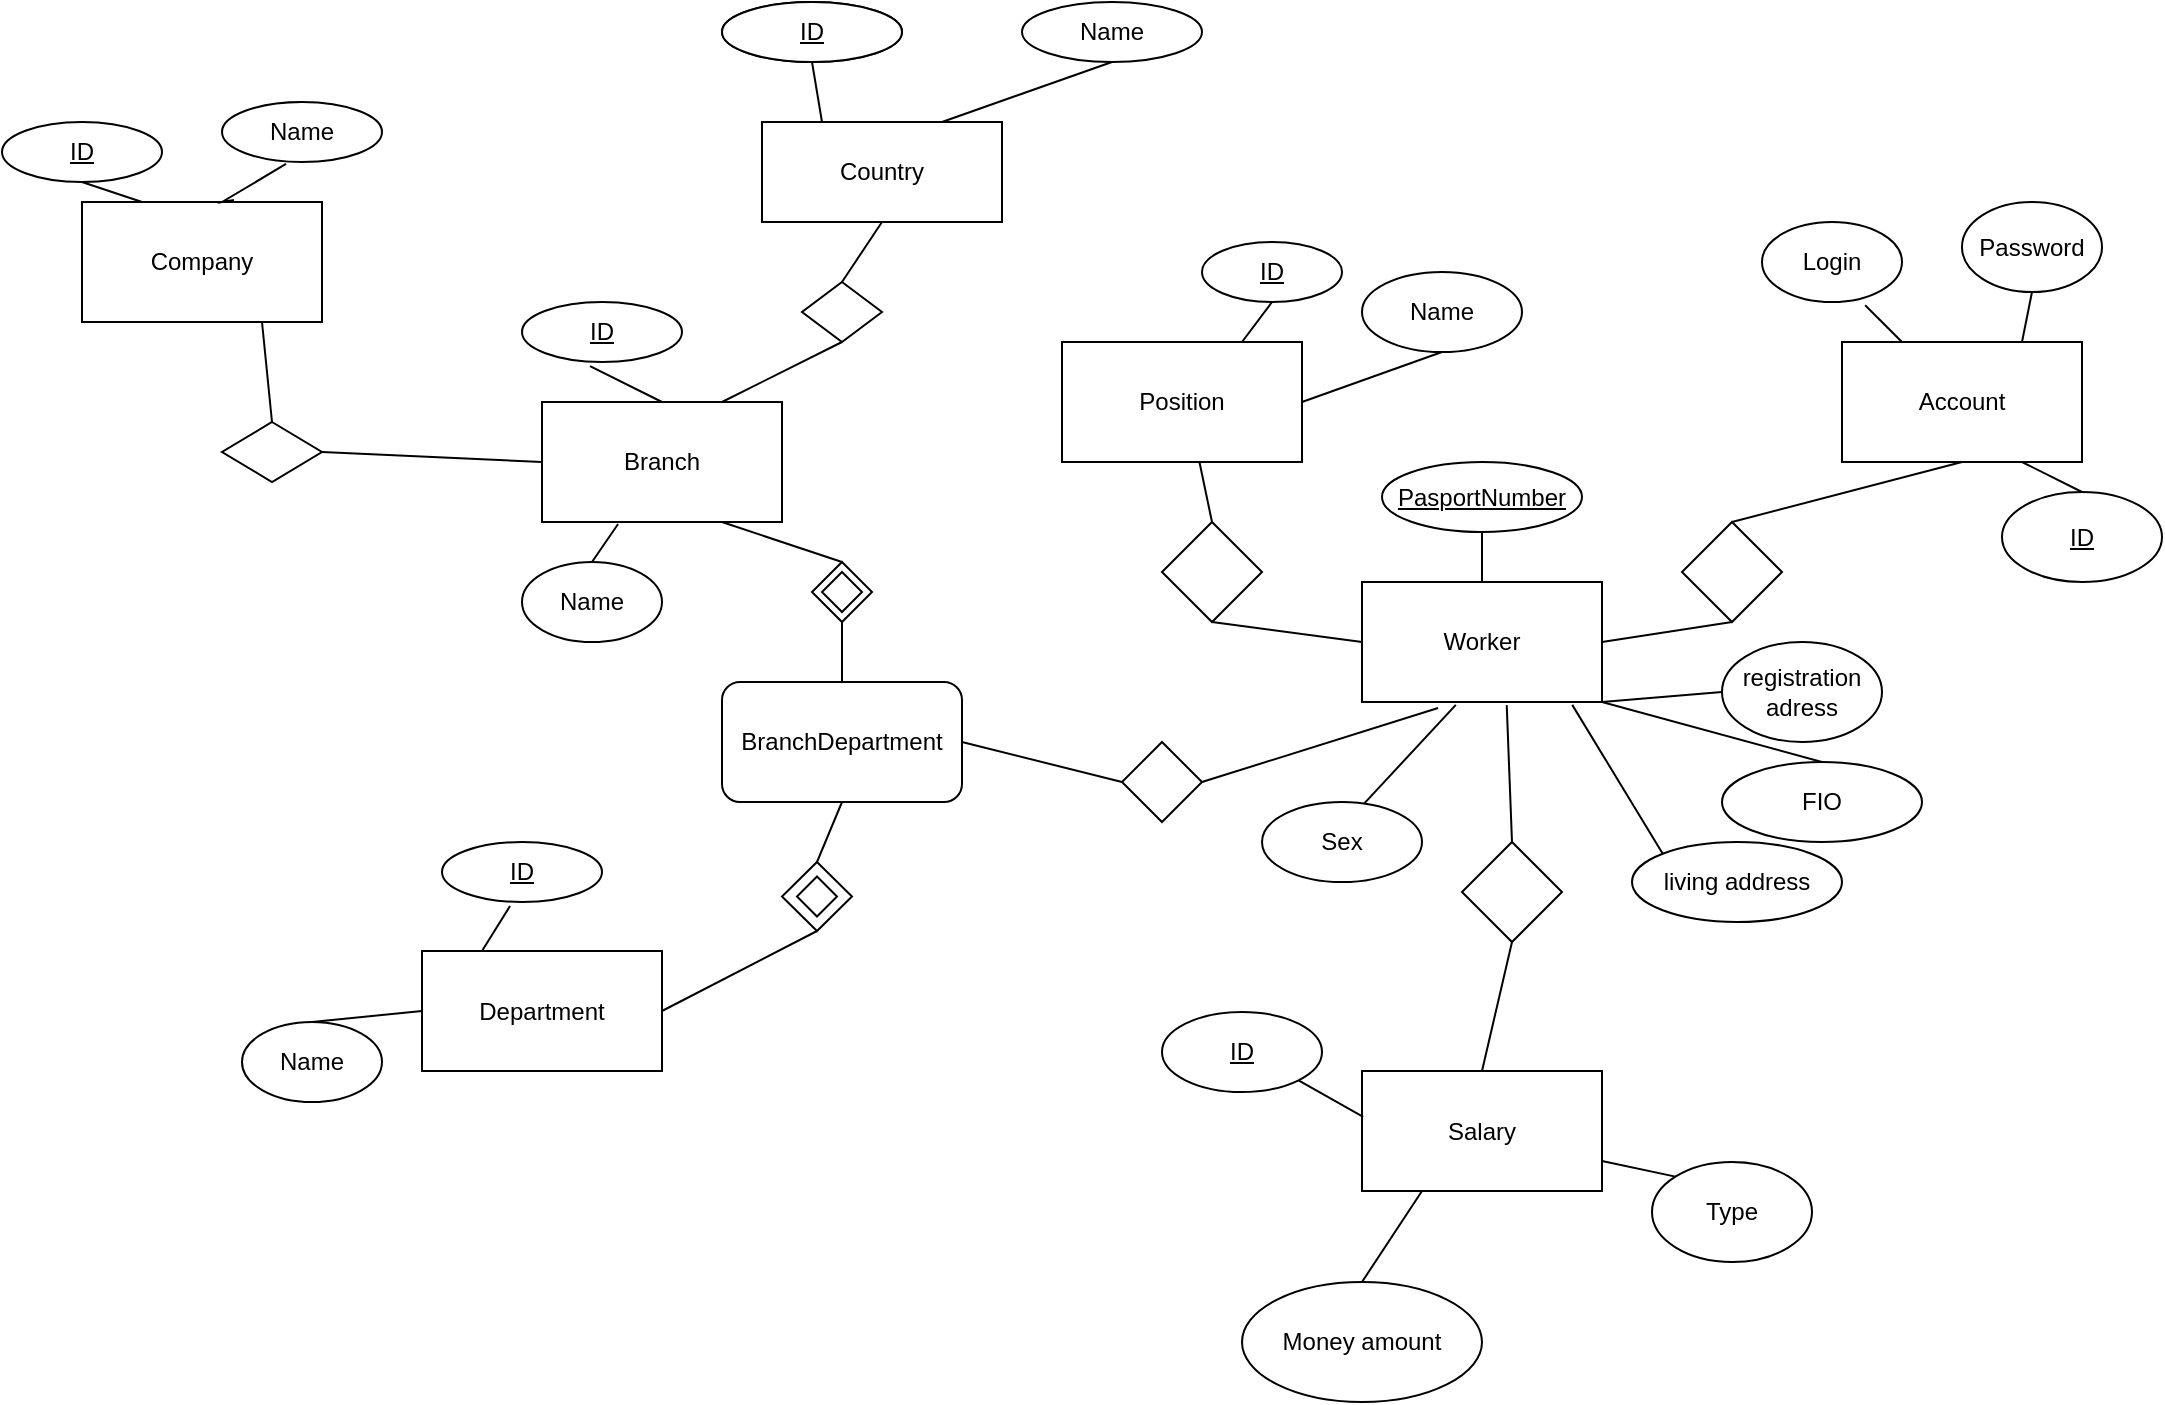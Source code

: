 <mxfile version="16.6.2" type="github"><diagram id="IbFsVaH_VBfuQcYu_lxq" name="Page-1"><mxGraphModel dx="1507" dy="899" grid="1" gridSize="10" guides="1" tooltips="1" connect="1" arrows="1" fold="1" page="1" pageScale="1" pageWidth="827" pageHeight="1169" math="0" shadow="0"><root><mxCell id="0"/><mxCell id="1" parent="0"/><mxCell id="7ZV2Q5uzjeYiiLcvQFBw-1" value="Company" style="rounded=0;whiteSpace=wrap;html=1;" vertex="1" parent="1"><mxGeometry x="110" y="180" width="120" height="60" as="geometry"/></mxCell><mxCell id="7ZV2Q5uzjeYiiLcvQFBw-2" value="&lt;u&gt;ID&lt;/u&gt;" style="ellipse;whiteSpace=wrap;html=1;" vertex="1" parent="1"><mxGeometry x="70" y="140" width="80" height="30" as="geometry"/></mxCell><mxCell id="7ZV2Q5uzjeYiiLcvQFBw-3" value="Name" style="ellipse;whiteSpace=wrap;html=1;" vertex="1" parent="1"><mxGeometry x="180" y="130" width="80" height="30" as="geometry"/></mxCell><mxCell id="7ZV2Q5uzjeYiiLcvQFBw-4" value="" style="endArrow=none;html=1;rounded=0;entryX=0.4;entryY=1.033;entryDx=0;entryDy=0;entryPerimeter=0;exitX=0.633;exitY=-0.017;exitDx=0;exitDy=0;exitPerimeter=0;" edge="1" parent="1" source="7ZV2Q5uzjeYiiLcvQFBw-1" target="7ZV2Q5uzjeYiiLcvQFBw-3"><mxGeometry width="50" height="50" relative="1" as="geometry"><mxPoint x="160" y="200" as="sourcePoint"/><mxPoint x="210" y="150" as="targetPoint"/><Array as="points"><mxPoint x="180" y="180"/></Array></mxGeometry></mxCell><mxCell id="7ZV2Q5uzjeYiiLcvQFBw-5" value="" style="endArrow=none;html=1;rounded=0;entryX=0.5;entryY=1;entryDx=0;entryDy=0;exitX=0.25;exitY=0;exitDx=0;exitDy=0;" edge="1" parent="1" source="7ZV2Q5uzjeYiiLcvQFBw-1" target="7ZV2Q5uzjeYiiLcvQFBw-2"><mxGeometry width="50" height="50" relative="1" as="geometry"><mxPoint x="40" y="230" as="sourcePoint"/><mxPoint x="90" y="180" as="targetPoint"/></mxGeometry></mxCell><mxCell id="7ZV2Q5uzjeYiiLcvQFBw-6" value="Branch" style="rounded=0;whiteSpace=wrap;html=1;strokeColor=default;" vertex="1" parent="1"><mxGeometry x="340" y="280" width="120" height="60" as="geometry"/></mxCell><mxCell id="7ZV2Q5uzjeYiiLcvQFBw-7" value="&lt;u&gt;ID&lt;/u&gt;" style="ellipse;whiteSpace=wrap;html=1;" vertex="1" parent="1"><mxGeometry x="330" y="230" width="80" height="30" as="geometry"/></mxCell><mxCell id="7ZV2Q5uzjeYiiLcvQFBw-8" value="" style="endArrow=none;html=1;rounded=0;entryX=0.425;entryY=1.067;entryDx=0;entryDy=0;entryPerimeter=0;exitX=0.5;exitY=0;exitDx=0;exitDy=0;" edge="1" parent="1" source="7ZV2Q5uzjeYiiLcvQFBw-6" target="7ZV2Q5uzjeYiiLcvQFBw-7"><mxGeometry width="50" height="50" relative="1" as="geometry"><mxPoint x="190" y="390" as="sourcePoint"/><mxPoint x="240" y="340" as="targetPoint"/></mxGeometry></mxCell><mxCell id="7ZV2Q5uzjeYiiLcvQFBw-9" value="" style="rhombus;whiteSpace=wrap;html=1;" vertex="1" parent="1"><mxGeometry x="180" y="290" width="50" height="30" as="geometry"/></mxCell><mxCell id="7ZV2Q5uzjeYiiLcvQFBw-10" value="" style="endArrow=none;html=1;rounded=0;entryX=0.75;entryY=1;entryDx=0;entryDy=0;exitX=0.5;exitY=0;exitDx=0;exitDy=0;" edge="1" parent="1" source="7ZV2Q5uzjeYiiLcvQFBw-9" target="7ZV2Q5uzjeYiiLcvQFBw-1"><mxGeometry width="50" height="50" relative="1" as="geometry"><mxPoint x="110" y="330" as="sourcePoint"/><mxPoint x="160" y="280" as="targetPoint"/></mxGeometry></mxCell><mxCell id="7ZV2Q5uzjeYiiLcvQFBw-11" value="" style="endArrow=none;html=1;rounded=0;exitX=1;exitY=0.5;exitDx=0;exitDy=0;entryX=0;entryY=0.5;entryDx=0;entryDy=0;" edge="1" parent="1" source="7ZV2Q5uzjeYiiLcvQFBw-9" target="7ZV2Q5uzjeYiiLcvQFBw-6"><mxGeometry width="50" height="50" relative="1" as="geometry"><mxPoint x="300" y="450" as="sourcePoint"/><mxPoint x="350" y="400" as="targetPoint"/></mxGeometry></mxCell><mxCell id="7ZV2Q5uzjeYiiLcvQFBw-12" value="Name" style="ellipse;whiteSpace=wrap;html=1;" vertex="1" parent="1"><mxGeometry x="330" y="360" width="70" height="40" as="geometry"/></mxCell><mxCell id="7ZV2Q5uzjeYiiLcvQFBw-13" value="" style="endArrow=none;html=1;rounded=0;entryX=0.317;entryY=1.017;entryDx=0;entryDy=0;entryPerimeter=0;exitX=0.5;exitY=0;exitDx=0;exitDy=0;" edge="1" parent="1" source="7ZV2Q5uzjeYiiLcvQFBw-12" target="7ZV2Q5uzjeYiiLcvQFBw-6"><mxGeometry width="50" height="50" relative="1" as="geometry"><mxPoint x="240" y="470" as="sourcePoint"/><mxPoint x="290" y="420" as="targetPoint"/></mxGeometry></mxCell><mxCell id="7ZV2Q5uzjeYiiLcvQFBw-14" value="Country" style="rounded=0;whiteSpace=wrap;html=1;" vertex="1" parent="1"><mxGeometry x="450" y="140" width="120" height="50" as="geometry"/></mxCell><mxCell id="7ZV2Q5uzjeYiiLcvQFBw-15" value="&lt;u&gt;ID&lt;/u&gt;" style="ellipse;whiteSpace=wrap;html=1;" vertex="1" parent="1"><mxGeometry x="430" y="80" width="90" height="30" as="geometry"/></mxCell><mxCell id="7ZV2Q5uzjeYiiLcvQFBw-16" value="" style="endArrow=none;html=1;rounded=0;entryX=0.5;entryY=1;entryDx=0;entryDy=0;exitX=0.25;exitY=0;exitDx=0;exitDy=0;" edge="1" parent="1" source="7ZV2Q5uzjeYiiLcvQFBw-14" target="7ZV2Q5uzjeYiiLcvQFBw-15"><mxGeometry width="50" height="50" relative="1" as="geometry"><mxPoint x="580" y="310" as="sourcePoint"/><mxPoint x="630" y="260" as="targetPoint"/></mxGeometry></mxCell><mxCell id="7ZV2Q5uzjeYiiLcvQFBw-17" value="Name" style="ellipse;whiteSpace=wrap;html=1;" vertex="1" parent="1"><mxGeometry x="580" y="80" width="90" height="30" as="geometry"/></mxCell><mxCell id="7ZV2Q5uzjeYiiLcvQFBw-18" value="" style="endArrow=none;html=1;rounded=0;exitX=0.75;exitY=0;exitDx=0;exitDy=0;entryX=0.5;entryY=1;entryDx=0;entryDy=0;" edge="1" parent="1" source="7ZV2Q5uzjeYiiLcvQFBw-14" target="7ZV2Q5uzjeYiiLcvQFBw-17"><mxGeometry width="50" height="50" relative="1" as="geometry"><mxPoint x="650" y="190" as="sourcePoint"/><mxPoint x="700" y="140" as="targetPoint"/></mxGeometry></mxCell><mxCell id="7ZV2Q5uzjeYiiLcvQFBw-19" value="" style="rhombus;whiteSpace=wrap;html=1;" vertex="1" parent="1"><mxGeometry x="470" y="220" width="40" height="30" as="geometry"/></mxCell><mxCell id="7ZV2Q5uzjeYiiLcvQFBw-20" value="" style="endArrow=none;html=1;rounded=0;exitX=0.5;exitY=0;exitDx=0;exitDy=0;entryX=0.5;entryY=1;entryDx=0;entryDy=0;" edge="1" parent="1" source="7ZV2Q5uzjeYiiLcvQFBw-19" target="7ZV2Q5uzjeYiiLcvQFBw-14"><mxGeometry width="50" height="50" relative="1" as="geometry"><mxPoint x="620" y="280" as="sourcePoint"/><mxPoint x="670" y="230" as="targetPoint"/></mxGeometry></mxCell><mxCell id="7ZV2Q5uzjeYiiLcvQFBw-21" value="" style="endArrow=none;html=1;rounded=0;exitX=0.75;exitY=0;exitDx=0;exitDy=0;entryX=0.5;entryY=1;entryDx=0;entryDy=0;" edge="1" parent="1" source="7ZV2Q5uzjeYiiLcvQFBw-6" target="7ZV2Q5uzjeYiiLcvQFBw-19"><mxGeometry width="50" height="50" relative="1" as="geometry"><mxPoint x="550" y="310" as="sourcePoint"/><mxPoint x="600" y="260" as="targetPoint"/></mxGeometry></mxCell><mxCell id="7ZV2Q5uzjeYiiLcvQFBw-22" value="Department" style="rounded=0;whiteSpace=wrap;html=1;" vertex="1" parent="1"><mxGeometry x="280" y="554.5" width="120" height="60" as="geometry"/></mxCell><mxCell id="7ZV2Q5uzjeYiiLcvQFBw-23" value="&lt;u&gt;ID&lt;/u&gt;" style="ellipse;whiteSpace=wrap;html=1;" vertex="1" parent="1"><mxGeometry x="290" y="500" width="80" height="30" as="geometry"/></mxCell><mxCell id="7ZV2Q5uzjeYiiLcvQFBw-24" value="" style="endArrow=none;html=1;rounded=0;entryX=0.425;entryY=1.067;entryDx=0;entryDy=0;entryPerimeter=0;exitX=0.25;exitY=0;exitDx=0;exitDy=0;" edge="1" parent="1" target="7ZV2Q5uzjeYiiLcvQFBw-23" source="7ZV2Q5uzjeYiiLcvQFBw-22"><mxGeometry width="50" height="50" relative="1" as="geometry"><mxPoint x="360" y="550" as="sourcePoint"/><mxPoint x="200" y="610" as="targetPoint"/></mxGeometry></mxCell><mxCell id="7ZV2Q5uzjeYiiLcvQFBw-25" value="Name" style="ellipse;whiteSpace=wrap;html=1;" vertex="1" parent="1"><mxGeometry x="190" y="590" width="70" height="40" as="geometry"/></mxCell><mxCell id="7ZV2Q5uzjeYiiLcvQFBw-26" value="" style="endArrow=none;html=1;rounded=0;entryX=0;entryY=0.5;entryDx=0;entryDy=0;exitX=0.5;exitY=0;exitDx=0;exitDy=0;" edge="1" parent="1" source="7ZV2Q5uzjeYiiLcvQFBw-25" target="7ZV2Q5uzjeYiiLcvQFBw-22"><mxGeometry width="50" height="50" relative="1" as="geometry"><mxPoint x="200" y="740" as="sourcePoint"/><mxPoint x="338.04" y="611.02" as="targetPoint"/></mxGeometry></mxCell><mxCell id="7ZV2Q5uzjeYiiLcvQFBw-28" value="BranchDepartment" style="rounded=1;whiteSpace=wrap;html=1;" vertex="1" parent="1"><mxGeometry x="430" y="420" width="120" height="60" as="geometry"/></mxCell><mxCell id="7ZV2Q5uzjeYiiLcvQFBw-29" value="" style="rhombus;whiteSpace=wrap;html=1;" vertex="1" parent="1"><mxGeometry x="475" y="360" width="30" height="30" as="geometry"/></mxCell><mxCell id="7ZV2Q5uzjeYiiLcvQFBw-30" value="" style="endArrow=none;html=1;rounded=0;entryX=0.75;entryY=1;entryDx=0;entryDy=0;exitX=0.5;exitY=0;exitDx=0;exitDy=0;" edge="1" parent="1" source="7ZV2Q5uzjeYiiLcvQFBw-29" target="7ZV2Q5uzjeYiiLcvQFBw-6"><mxGeometry width="50" height="50" relative="1" as="geometry"><mxPoint x="420" y="420" as="sourcePoint"/><mxPoint x="470" y="370" as="targetPoint"/></mxGeometry></mxCell><mxCell id="7ZV2Q5uzjeYiiLcvQFBw-31" value="" style="endArrow=none;html=1;rounded=0;exitX=0.5;exitY=0;exitDx=0;exitDy=0;entryX=0.5;entryY=1;entryDx=0;entryDy=0;" edge="1" parent="1" source="7ZV2Q5uzjeYiiLcvQFBw-28" target="7ZV2Q5uzjeYiiLcvQFBw-29"><mxGeometry width="50" height="50" relative="1" as="geometry"><mxPoint x="580" y="430" as="sourcePoint"/><mxPoint x="630" y="380" as="targetPoint"/></mxGeometry></mxCell><mxCell id="7ZV2Q5uzjeYiiLcvQFBw-33" value="" style="rhombus;whiteSpace=wrap;html=1;strokeColor=default;" vertex="1" parent="1"><mxGeometry x="460" y="510" width="35" height="34.5" as="geometry"/></mxCell><mxCell id="7ZV2Q5uzjeYiiLcvQFBw-34" value="" style="endArrow=none;html=1;rounded=0;exitX=1;exitY=0.5;exitDx=0;exitDy=0;entryX=0.5;entryY=1;entryDx=0;entryDy=0;" edge="1" parent="1" source="7ZV2Q5uzjeYiiLcvQFBw-22" target="7ZV2Q5uzjeYiiLcvQFBw-33"><mxGeometry width="50" height="50" relative="1" as="geometry"><mxPoint x="410" y="630" as="sourcePoint"/><mxPoint x="460" y="580" as="targetPoint"/></mxGeometry></mxCell><mxCell id="7ZV2Q5uzjeYiiLcvQFBw-35" value="" style="endArrow=none;html=1;rounded=0;exitX=0.5;exitY=0;exitDx=0;exitDy=0;entryX=0.5;entryY=1;entryDx=0;entryDy=0;" edge="1" parent="1" source="7ZV2Q5uzjeYiiLcvQFBw-33" target="7ZV2Q5uzjeYiiLcvQFBw-28"><mxGeometry width="50" height="50" relative="1" as="geometry"><mxPoint x="600" y="550" as="sourcePoint"/><mxPoint x="650" y="500" as="targetPoint"/></mxGeometry></mxCell><mxCell id="7ZV2Q5uzjeYiiLcvQFBw-36" value="Worker" style="rounded=0;whiteSpace=wrap;html=1;strokeColor=default;" vertex="1" parent="1"><mxGeometry x="750" y="370" width="120" height="60" as="geometry"/></mxCell><mxCell id="7ZV2Q5uzjeYiiLcvQFBw-37" value="Position" style="rounded=0;whiteSpace=wrap;html=1;strokeColor=default;" vertex="1" parent="1"><mxGeometry x="600" y="250" width="120" height="60" as="geometry"/></mxCell><mxCell id="7ZV2Q5uzjeYiiLcvQFBw-38" value="Account" style="rounded=0;whiteSpace=wrap;html=1;strokeColor=default;" vertex="1" parent="1"><mxGeometry x="990" y="250" width="120" height="60" as="geometry"/></mxCell><mxCell id="7ZV2Q5uzjeYiiLcvQFBw-39" value="&lt;u&gt;ID&lt;/u&gt;" style="ellipse;whiteSpace=wrap;html=1;" vertex="1" parent="1"><mxGeometry x="430" y="80" width="90" height="30" as="geometry"/></mxCell><mxCell id="7ZV2Q5uzjeYiiLcvQFBw-40" value="" style="rhombus;whiteSpace=wrap;html=1;strokeColor=default;" vertex="1" parent="1"><mxGeometry x="650" y="340" width="50" height="50" as="geometry"/></mxCell><mxCell id="7ZV2Q5uzjeYiiLcvQFBw-41" value="" style="rhombus;whiteSpace=wrap;html=1;strokeColor=default;" vertex="1" parent="1"><mxGeometry x="910" y="340" width="50" height="50" as="geometry"/></mxCell><mxCell id="7ZV2Q5uzjeYiiLcvQFBw-42" value="" style="endArrow=none;html=1;rounded=0;entryX=0.5;entryY=1;entryDx=0;entryDy=0;exitX=0.5;exitY=0;exitDx=0;exitDy=0;" edge="1" parent="1" source="7ZV2Q5uzjeYiiLcvQFBw-41" target="7ZV2Q5uzjeYiiLcvQFBw-38"><mxGeometry width="50" height="50" relative="1" as="geometry"><mxPoint x="750" y="310" as="sourcePoint"/><mxPoint x="800" y="260" as="targetPoint"/></mxGeometry></mxCell><mxCell id="7ZV2Q5uzjeYiiLcvQFBw-43" value="" style="endArrow=none;html=1;rounded=0;entryX=0.5;entryY=1;entryDx=0;entryDy=0;exitX=1;exitY=0.5;exitDx=0;exitDy=0;" edge="1" parent="1" source="7ZV2Q5uzjeYiiLcvQFBw-36" target="7ZV2Q5uzjeYiiLcvQFBw-41"><mxGeometry width="50" height="50" relative="1" as="geometry"><mxPoint x="900" y="400" as="sourcePoint"/><mxPoint x="950" y="350" as="targetPoint"/></mxGeometry></mxCell><mxCell id="7ZV2Q5uzjeYiiLcvQFBw-44" value="" style="endArrow=none;html=1;rounded=0;exitX=0.5;exitY=0;exitDx=0;exitDy=0;entryX=0.572;entryY=0.994;entryDx=0;entryDy=0;entryPerimeter=0;" edge="1" parent="1" source="7ZV2Q5uzjeYiiLcvQFBw-40" target="7ZV2Q5uzjeYiiLcvQFBw-37"><mxGeometry width="50" height="50" relative="1" as="geometry"><mxPoint x="730" y="330" as="sourcePoint"/><mxPoint x="780" y="280" as="targetPoint"/></mxGeometry></mxCell><mxCell id="7ZV2Q5uzjeYiiLcvQFBw-45" value="" style="endArrow=none;html=1;rounded=0;entryX=0.5;entryY=1;entryDx=0;entryDy=0;exitX=0;exitY=0.5;exitDx=0;exitDy=0;" edge="1" parent="1" source="7ZV2Q5uzjeYiiLcvQFBw-36" target="7ZV2Q5uzjeYiiLcvQFBw-40"><mxGeometry width="50" height="50" relative="1" as="geometry"><mxPoint x="660" y="460" as="sourcePoint"/><mxPoint x="710" y="410" as="targetPoint"/></mxGeometry></mxCell><mxCell id="7ZV2Q5uzjeYiiLcvQFBw-46" value="" style="endArrow=none;html=1;rounded=0;exitX=1;exitY=0.5;exitDx=0;exitDy=0;entryX=0;entryY=0.5;entryDx=0;entryDy=0;" edge="1" parent="1" source="7ZV2Q5uzjeYiiLcvQFBw-28" target="7ZV2Q5uzjeYiiLcvQFBw-47"><mxGeometry width="50" height="50" relative="1" as="geometry"><mxPoint x="570" y="520" as="sourcePoint"/><mxPoint x="620" y="470" as="targetPoint"/></mxGeometry></mxCell><mxCell id="7ZV2Q5uzjeYiiLcvQFBw-47" value="" style="rhombus;whiteSpace=wrap;html=1;strokeColor=default;" vertex="1" parent="1"><mxGeometry x="630" y="450" width="40" height="40" as="geometry"/></mxCell><mxCell id="7ZV2Q5uzjeYiiLcvQFBw-48" value="" style="endArrow=none;html=1;rounded=0;entryX=0.317;entryY=1.05;entryDx=0;entryDy=0;entryPerimeter=0;exitX=1;exitY=0.5;exitDx=0;exitDy=0;" edge="1" parent="1" source="7ZV2Q5uzjeYiiLcvQFBw-47" target="7ZV2Q5uzjeYiiLcvQFBw-36"><mxGeometry width="50" height="50" relative="1" as="geometry"><mxPoint x="730" y="520" as="sourcePoint"/><mxPoint x="780" y="470" as="targetPoint"/></mxGeometry></mxCell><mxCell id="7ZV2Q5uzjeYiiLcvQFBw-49" value="&lt;u&gt;PasportNumber&lt;/u&gt;" style="ellipse;whiteSpace=wrap;html=1;strokeColor=default;" vertex="1" parent="1"><mxGeometry x="760" y="310" width="100" height="35" as="geometry"/></mxCell><mxCell id="7ZV2Q5uzjeYiiLcvQFBw-50" value="FIO" style="ellipse;whiteSpace=wrap;html=1;strokeColor=default;" vertex="1" parent="1"><mxGeometry x="930" y="460" width="100" height="40" as="geometry"/></mxCell><mxCell id="7ZV2Q5uzjeYiiLcvQFBw-51" value="registration adress" style="ellipse;whiteSpace=wrap;html=1;strokeColor=default;" vertex="1" parent="1"><mxGeometry x="930" y="400" width="80" height="50" as="geometry"/></mxCell><mxCell id="7ZV2Q5uzjeYiiLcvQFBw-52" value="" style="endArrow=none;html=1;rounded=0;exitX=0.5;exitY=0;exitDx=0;exitDy=0;entryX=0.5;entryY=1;entryDx=0;entryDy=0;" edge="1" parent="1" source="7ZV2Q5uzjeYiiLcvQFBw-36" target="7ZV2Q5uzjeYiiLcvQFBw-49"><mxGeometry width="50" height="50" relative="1" as="geometry"><mxPoint x="830" y="290" as="sourcePoint"/><mxPoint x="880" y="240" as="targetPoint"/></mxGeometry></mxCell><mxCell id="7ZV2Q5uzjeYiiLcvQFBw-53" value="" style="endArrow=none;html=1;rounded=0;entryX=1;entryY=1;entryDx=0;entryDy=0;exitX=0.5;exitY=0;exitDx=0;exitDy=0;" edge="1" parent="1" source="7ZV2Q5uzjeYiiLcvQFBw-50" target="7ZV2Q5uzjeYiiLcvQFBw-36"><mxGeometry width="50" height="50" relative="1" as="geometry"><mxPoint x="750" y="620" as="sourcePoint"/><mxPoint x="800" y="570" as="targetPoint"/></mxGeometry></mxCell><mxCell id="7ZV2Q5uzjeYiiLcvQFBw-54" value="" style="endArrow=none;html=1;rounded=0;entryX=1;entryY=1;entryDx=0;entryDy=0;exitX=0;exitY=0.5;exitDx=0;exitDy=0;" edge="1" parent="1" source="7ZV2Q5uzjeYiiLcvQFBw-51" target="7ZV2Q5uzjeYiiLcvQFBw-36"><mxGeometry width="50" height="50" relative="1" as="geometry"><mxPoint x="900" y="580" as="sourcePoint"/><mxPoint x="950" y="530" as="targetPoint"/></mxGeometry></mxCell><mxCell id="7ZV2Q5uzjeYiiLcvQFBw-55" value="&lt;u&gt;ID&lt;/u&gt;" style="ellipse;whiteSpace=wrap;html=1;strokeColor=default;" vertex="1" parent="1"><mxGeometry x="670" y="200" width="70" height="30" as="geometry"/></mxCell><mxCell id="7ZV2Q5uzjeYiiLcvQFBw-56" value="" style="endArrow=none;html=1;rounded=0;exitX=0.75;exitY=0;exitDx=0;exitDy=0;entryX=0.5;entryY=1;entryDx=0;entryDy=0;" edge="1" parent="1" source="7ZV2Q5uzjeYiiLcvQFBw-37" target="7ZV2Q5uzjeYiiLcvQFBw-55"><mxGeometry width="50" height="50" relative="1" as="geometry"><mxPoint x="790" y="260" as="sourcePoint"/><mxPoint x="840" y="210" as="targetPoint"/></mxGeometry></mxCell><mxCell id="7ZV2Q5uzjeYiiLcvQFBw-58" value="Name" style="ellipse;whiteSpace=wrap;html=1;strokeColor=default;" vertex="1" parent="1"><mxGeometry x="750" y="215" width="80" height="40" as="geometry"/></mxCell><mxCell id="7ZV2Q5uzjeYiiLcvQFBw-59" value="" style="endArrow=none;html=1;rounded=0;exitX=1;exitY=0.5;exitDx=0;exitDy=0;entryX=0.5;entryY=1;entryDx=0;entryDy=0;" edge="1" parent="1" source="7ZV2Q5uzjeYiiLcvQFBw-37" target="7ZV2Q5uzjeYiiLcvQFBw-58"><mxGeometry width="50" height="50" relative="1" as="geometry"><mxPoint x="730" y="300" as="sourcePoint"/><mxPoint x="780" y="250" as="targetPoint"/></mxGeometry></mxCell><mxCell id="7ZV2Q5uzjeYiiLcvQFBw-60" value="Login" style="ellipse;whiteSpace=wrap;html=1;strokeColor=default;" vertex="1" parent="1"><mxGeometry x="950" y="190" width="70" height="40" as="geometry"/></mxCell><mxCell id="7ZV2Q5uzjeYiiLcvQFBw-61" value="" style="endArrow=none;html=1;rounded=0;exitX=0.25;exitY=0;exitDx=0;exitDy=0;entryX=0.737;entryY=1.04;entryDx=0;entryDy=0;entryPerimeter=0;" edge="1" parent="1" source="7ZV2Q5uzjeYiiLcvQFBw-38" target="7ZV2Q5uzjeYiiLcvQFBw-60"><mxGeometry width="50" height="50" relative="1" as="geometry"><mxPoint x="1040" y="260" as="sourcePoint"/><mxPoint x="1090" y="210" as="targetPoint"/></mxGeometry></mxCell><mxCell id="7ZV2Q5uzjeYiiLcvQFBw-62" value="Password" style="ellipse;whiteSpace=wrap;html=1;strokeColor=default;" vertex="1" parent="1"><mxGeometry x="1050" y="180" width="70" height="45" as="geometry"/></mxCell><mxCell id="7ZV2Q5uzjeYiiLcvQFBw-63" value="" style="endArrow=none;html=1;rounded=0;exitX=0.75;exitY=0;exitDx=0;exitDy=0;entryX=0.5;entryY=1;entryDx=0;entryDy=0;" edge="1" parent="1" source="7ZV2Q5uzjeYiiLcvQFBw-38" target="7ZV2Q5uzjeYiiLcvQFBw-62"><mxGeometry width="50" height="50" relative="1" as="geometry"><mxPoint x="1120" y="270" as="sourcePoint"/><mxPoint x="1170" y="220" as="targetPoint"/></mxGeometry></mxCell><mxCell id="7ZV2Q5uzjeYiiLcvQFBw-64" value="&lt;u&gt;ID&lt;/u&gt;" style="ellipse;whiteSpace=wrap;html=1;strokeColor=default;" vertex="1" parent="1"><mxGeometry x="1070" y="325" width="80" height="45" as="geometry"/></mxCell><mxCell id="7ZV2Q5uzjeYiiLcvQFBw-65" value="" style="endArrow=none;html=1;rounded=0;entryX=0.75;entryY=1;entryDx=0;entryDy=0;exitX=0.5;exitY=0;exitDx=0;exitDy=0;" edge="1" parent="1" source="7ZV2Q5uzjeYiiLcvQFBw-64" target="7ZV2Q5uzjeYiiLcvQFBw-38"><mxGeometry width="50" height="50" relative="1" as="geometry"><mxPoint x="1140" y="360" as="sourcePoint"/><mxPoint x="1190" y="310" as="targetPoint"/></mxGeometry></mxCell><mxCell id="7ZV2Q5uzjeYiiLcvQFBw-66" value="Sex" style="ellipse;whiteSpace=wrap;html=1;strokeColor=default;" vertex="1" parent="1"><mxGeometry x="700" y="480" width="80" height="40" as="geometry"/></mxCell><mxCell id="7ZV2Q5uzjeYiiLcvQFBw-67" value="" style="endArrow=none;html=1;rounded=0;exitX=0.638;exitY=0.021;exitDx=0;exitDy=0;exitPerimeter=0;entryX=0.391;entryY=1.024;entryDx=0;entryDy=0;entryPerimeter=0;" edge="1" parent="1" source="7ZV2Q5uzjeYiiLcvQFBw-66" target="7ZV2Q5uzjeYiiLcvQFBw-36"><mxGeometry width="50" height="50" relative="1" as="geometry"><mxPoint x="780" y="480" as="sourcePoint"/><mxPoint x="830" y="430" as="targetPoint"/></mxGeometry></mxCell><mxCell id="7ZV2Q5uzjeYiiLcvQFBw-68" value="living address" style="ellipse;whiteSpace=wrap;html=1;strokeColor=default;" vertex="1" parent="1"><mxGeometry x="885" y="500" width="105" height="40" as="geometry"/></mxCell><mxCell id="7ZV2Q5uzjeYiiLcvQFBw-69" value="" style="endArrow=none;html=1;rounded=0;entryX=0.876;entryY=1.024;entryDx=0;entryDy=0;entryPerimeter=0;exitX=0;exitY=0;exitDx=0;exitDy=0;" edge="1" parent="1" source="7ZV2Q5uzjeYiiLcvQFBw-68" target="7ZV2Q5uzjeYiiLcvQFBw-36"><mxGeometry width="50" height="50" relative="1" as="geometry"><mxPoint x="830" y="520" as="sourcePoint"/><mxPoint x="880" y="470" as="targetPoint"/></mxGeometry></mxCell><mxCell id="7ZV2Q5uzjeYiiLcvQFBw-70" value="Salary" style="rounded=0;whiteSpace=wrap;html=1;strokeColor=default;" vertex="1" parent="1"><mxGeometry x="750" y="614.5" width="120" height="60" as="geometry"/></mxCell><mxCell id="7ZV2Q5uzjeYiiLcvQFBw-71" value="Type" style="ellipse;whiteSpace=wrap;html=1;strokeColor=default;" vertex="1" parent="1"><mxGeometry x="895" y="660" width="80" height="50" as="geometry"/></mxCell><mxCell id="7ZV2Q5uzjeYiiLcvQFBw-72" value="" style="endArrow=none;html=1;rounded=0;entryX=1;entryY=0.75;entryDx=0;entryDy=0;exitX=0;exitY=0;exitDx=0;exitDy=0;" edge="1" parent="1" source="7ZV2Q5uzjeYiiLcvQFBw-71" target="7ZV2Q5uzjeYiiLcvQFBw-70"><mxGeometry width="50" height="50" relative="1" as="geometry"><mxPoint x="810" y="800" as="sourcePoint"/><mxPoint x="860" y="750" as="targetPoint"/></mxGeometry></mxCell><mxCell id="7ZV2Q5uzjeYiiLcvQFBw-75" value="" style="rhombus;whiteSpace=wrap;html=1;strokeColor=default;" vertex="1" parent="1"><mxGeometry x="467.5" y="517.25" width="20" height="20" as="geometry"/></mxCell><mxCell id="7ZV2Q5uzjeYiiLcvQFBw-73" value="Money amount" style="ellipse;whiteSpace=wrap;html=1;strokeColor=default;" vertex="1" parent="1"><mxGeometry x="690" y="720" width="120" height="60" as="geometry"/></mxCell><mxCell id="7ZV2Q5uzjeYiiLcvQFBw-74" value="" style="endArrow=none;html=1;rounded=0;entryX=0.25;entryY=1;entryDx=0;entryDy=0;exitX=0.5;exitY=0;exitDx=0;exitDy=0;" edge="1" parent="1" source="7ZV2Q5uzjeYiiLcvQFBw-73" target="7ZV2Q5uzjeYiiLcvQFBw-70"><mxGeometry width="50" height="50" relative="1" as="geometry"><mxPoint x="900" y="480" as="sourcePoint"/><mxPoint x="950" y="430" as="targetPoint"/><Array as="points"/></mxGeometry></mxCell><mxCell id="7ZV2Q5uzjeYiiLcvQFBw-76" value="" style="rhombus;whiteSpace=wrap;html=1;strokeColor=default;" vertex="1" parent="1"><mxGeometry x="480" y="365" width="20" height="20" as="geometry"/></mxCell><mxCell id="7ZV2Q5uzjeYiiLcvQFBw-77" value="&lt;u&gt;ID&lt;/u&gt;" style="ellipse;whiteSpace=wrap;html=1;strokeColor=default;" vertex="1" parent="1"><mxGeometry x="650" y="585" width="80" height="40" as="geometry"/></mxCell><mxCell id="7ZV2Q5uzjeYiiLcvQFBw-78" value="" style="endArrow=none;html=1;rounded=0;exitX=1;exitY=1;exitDx=0;exitDy=0;entryX=0.005;entryY=0.383;entryDx=0;entryDy=0;entryPerimeter=0;" edge="1" parent="1" source="7ZV2Q5uzjeYiiLcvQFBw-77" target="7ZV2Q5uzjeYiiLcvQFBw-70"><mxGeometry width="50" height="50" relative="1" as="geometry"><mxPoint x="710" y="540" as="sourcePoint"/><mxPoint x="760" y="490" as="targetPoint"/></mxGeometry></mxCell><mxCell id="7ZV2Q5uzjeYiiLcvQFBw-79" value="" style="rhombus;whiteSpace=wrap;html=1;strokeColor=default;" vertex="1" parent="1"><mxGeometry x="800" y="500" width="50" height="50" as="geometry"/></mxCell><mxCell id="7ZV2Q5uzjeYiiLcvQFBw-80" value="" style="endArrow=none;html=1;rounded=0;entryX=0.603;entryY=1.026;entryDx=0;entryDy=0;entryPerimeter=0;exitX=0.5;exitY=0;exitDx=0;exitDy=0;" edge="1" parent="1" source="7ZV2Q5uzjeYiiLcvQFBw-79" target="7ZV2Q5uzjeYiiLcvQFBw-36"><mxGeometry width="50" height="50" relative="1" as="geometry"><mxPoint x="710" y="540" as="sourcePoint"/><mxPoint x="760" y="490" as="targetPoint"/></mxGeometry></mxCell><mxCell id="7ZV2Q5uzjeYiiLcvQFBw-81" value="" style="endArrow=none;html=1;rounded=0;exitX=0.5;exitY=0;exitDx=0;exitDy=0;entryX=0.5;entryY=1;entryDx=0;entryDy=0;" edge="1" parent="1" source="7ZV2Q5uzjeYiiLcvQFBw-70" target="7ZV2Q5uzjeYiiLcvQFBw-79"><mxGeometry width="50" height="50" relative="1" as="geometry"><mxPoint x="710" y="540" as="sourcePoint"/><mxPoint x="760" y="490" as="targetPoint"/></mxGeometry></mxCell></root></mxGraphModel></diagram></mxfile>